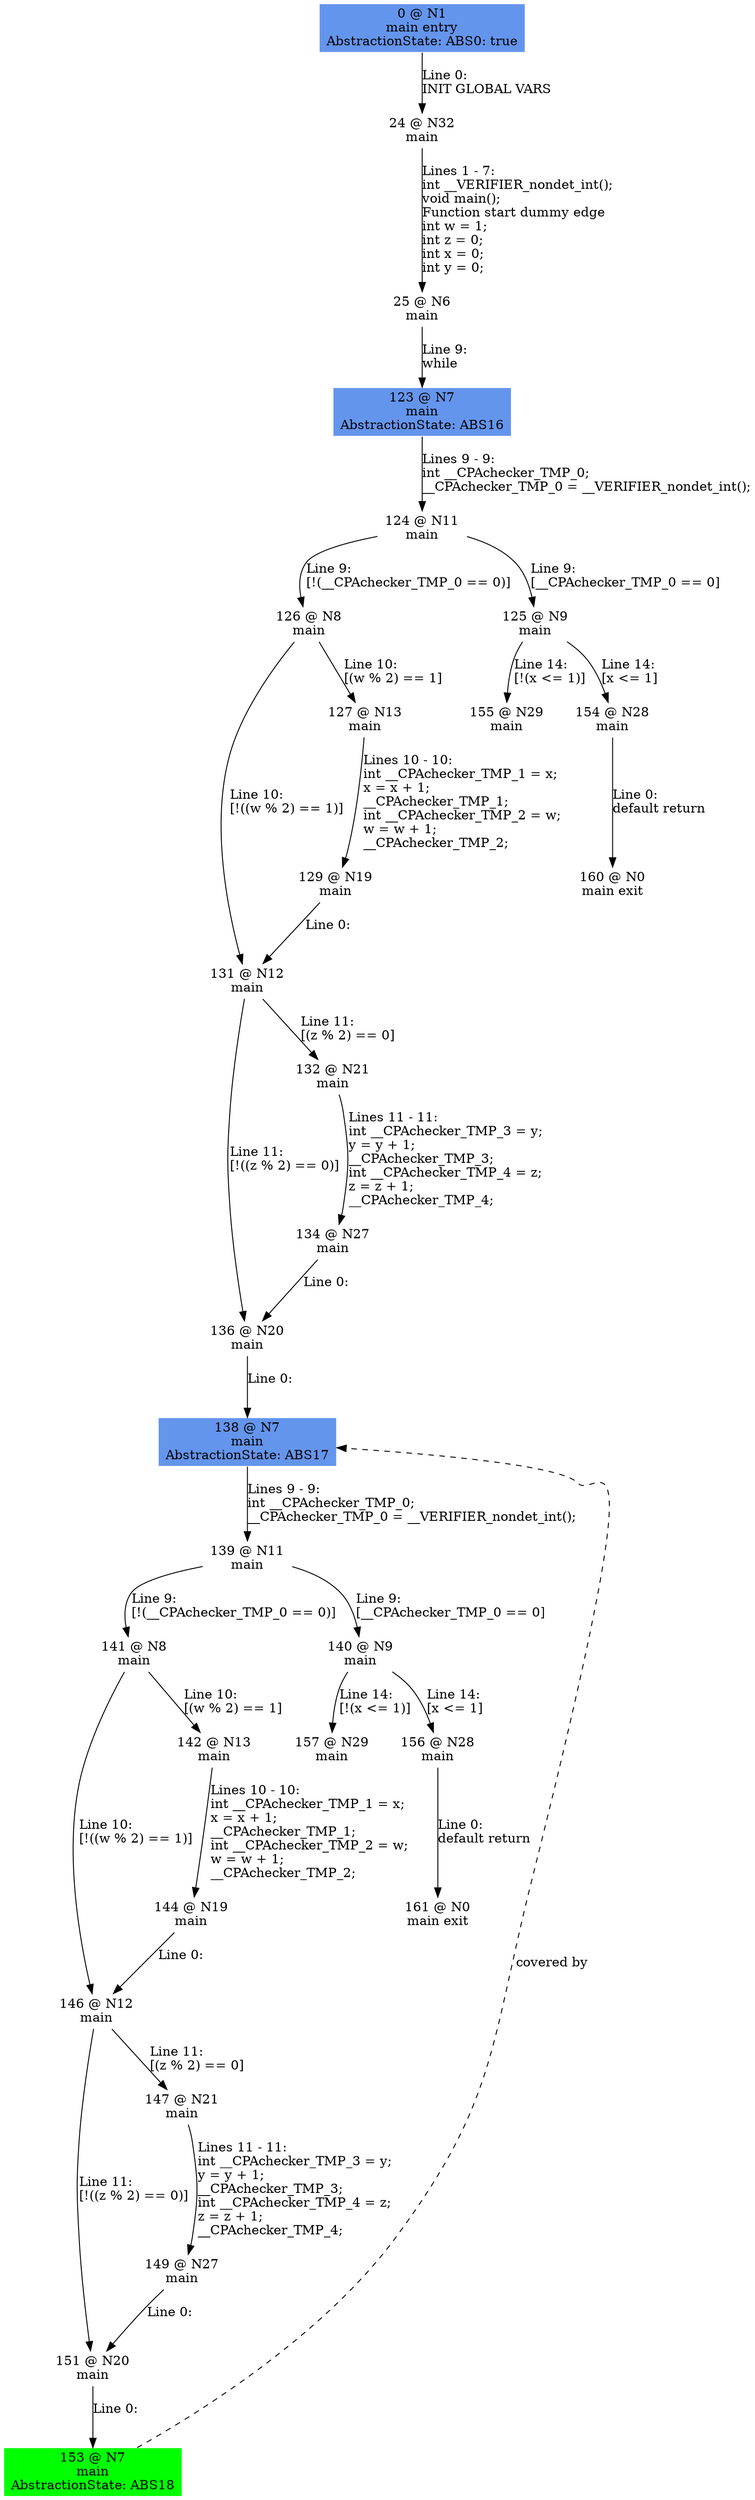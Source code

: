 digraph ARG {
node [style="filled" shape="box" color="white"]
0 [fillcolor="cornflowerblue" label="0 @ N1\nmain entry\nAbstractionState: ABS0: true\n" id="0"]
24 [label="24 @ N32\nmain\n" id="24"]
25 [label="25 @ N6\nmain\n" id="25"]
123 [fillcolor="cornflowerblue" label="123 @ N7\nmain\nAbstractionState: ABS16\n" id="123"]
124 [label="124 @ N11\nmain\n" id="124"]
126 [label="126 @ N8\nmain\n" id="126"]
131 [label="131 @ N12\nmain\n" id="131"]
136 [label="136 @ N20\nmain\n" id="136"]
138 [fillcolor="cornflowerblue" label="138 @ N7\nmain\nAbstractionState: ABS17\n" id="138"]
139 [label="139 @ N11\nmain\n" id="139"]
141 [label="141 @ N8\nmain\n" id="141"]
146 [label="146 @ N12\nmain\n" id="146"]
151 [label="151 @ N20\nmain\n" id="151"]
153 [fillcolor="green" label="153 @ N7\nmain\nAbstractionState: ABS18\n" id="153"]
147 [label="147 @ N21\nmain\n" id="147"]
149 [label="149 @ N27\nmain\n" id="149"]
142 [label="142 @ N13\nmain\n" id="142"]
144 [label="144 @ N19\nmain\n" id="144"]
140 [label="140 @ N9\nmain\n" id="140"]
157 [label="157 @ N29\nmain\n" id="157"]
156 [label="156 @ N28\nmain\n" id="156"]
161 [label="161 @ N0\nmain exit\n" id="161"]
132 [label="132 @ N21\nmain\n" id="132"]
134 [label="134 @ N27\nmain\n" id="134"]
127 [label="127 @ N13\nmain\n" id="127"]
129 [label="129 @ N19\nmain\n" id="129"]
125 [label="125 @ N9\nmain\n" id="125"]
155 [label="155 @ N29\nmain\n" id="155"]
154 [label="154 @ N28\nmain\n" id="154"]
160 [label="160 @ N0\nmain exit\n" id="160"]
0 -> 24 [label="Line 0: \lINIT GLOBAL VARS\l" id="0 -> 24"]
24 -> 25 [label="Lines 1 - 7: \lint __VERIFIER_nondet_int();\lvoid main();\lFunction start dummy edge\lint w = 1;\lint z = 0;\lint x = 0;\lint y = 0;\l" id="24 -> 25"]
25 -> 123 [label="Line 9: \lwhile\l" id="25 -> 123"]
123 -> 124 [label="Lines 9 - 9: \lint __CPAchecker_TMP_0;\l__CPAchecker_TMP_0 = __VERIFIER_nondet_int();\l" id="123 -> 124"]
124 -> 125 [label="Line 9: \l[__CPAchecker_TMP_0 == 0]\l" id="124 -> 125"]
124 -> 126 [label="Line 9: \l[!(__CPAchecker_TMP_0 == 0)]\l" id="124 -> 126"]
126 -> 127 [label="Line 10: \l[(w % 2) == 1]\l" id="126 -> 127"]
126 -> 131 [label="Line 10: \l[!((w % 2) == 1)]\l" id="126 -> 131"]
131 -> 132 [label="Line 11: \l[(z % 2) == 0]\l" id="131 -> 132"]
131 -> 136 [label="Line 11: \l[!((z % 2) == 0)]\l" id="131 -> 136"]
136 -> 138 [label="Line 0: \l\l" id="136 -> 138"]
153 -> 138 [style="dashed" weight="0" label="covered by"]
138 -> 139 [label="Lines 9 - 9: \lint __CPAchecker_TMP_0;\l__CPAchecker_TMP_0 = __VERIFIER_nondet_int();\l" id="138 -> 139"]
139 -> 140 [label="Line 9: \l[__CPAchecker_TMP_0 == 0]\l" id="139 -> 140"]
139 -> 141 [label="Line 9: \l[!(__CPAchecker_TMP_0 == 0)]\l" id="139 -> 141"]
141 -> 142 [label="Line 10: \l[(w % 2) == 1]\l" id="141 -> 142"]
141 -> 146 [label="Line 10: \l[!((w % 2) == 1)]\l" id="141 -> 146"]
146 -> 147 [label="Line 11: \l[(z % 2) == 0]\l" id="146 -> 147"]
146 -> 151 [label="Line 11: \l[!((z % 2) == 0)]\l" id="146 -> 151"]
151 -> 153 [label="Line 0: \l\l" id="151 -> 153"]
147 -> 149 [label="Lines 11 - 11: \lint __CPAchecker_TMP_3 = y;\ly = y + 1;\l__CPAchecker_TMP_3;\lint __CPAchecker_TMP_4 = z;\lz = z + 1;\l__CPAchecker_TMP_4;\l" id="147 -> 149"]
149 -> 151 [label="Line 0: \l\l" id="149 -> 151"]
142 -> 144 [label="Lines 10 - 10: \lint __CPAchecker_TMP_1 = x;\lx = x + 1;\l__CPAchecker_TMP_1;\lint __CPAchecker_TMP_2 = w;\lw = w + 1;\l__CPAchecker_TMP_2;\l" id="142 -> 144"]
144 -> 146 [label="Line 0: \l\l" id="144 -> 146"]
140 -> 156 [label="Line 14: \l[x <= 1]\l" id="140 -> 156"]
140 -> 157 [label="Line 14: \l[!(x <= 1)]\l" id="140 -> 157"]
156 -> 161 [label="Line 0: \ldefault return\l" id="156 -> 161"]
132 -> 134 [label="Lines 11 - 11: \lint __CPAchecker_TMP_3 = y;\ly = y + 1;\l__CPAchecker_TMP_3;\lint __CPAchecker_TMP_4 = z;\lz = z + 1;\l__CPAchecker_TMP_4;\l" id="132 -> 134"]
134 -> 136 [label="Line 0: \l\l" id="134 -> 136"]
127 -> 129 [label="Lines 10 - 10: \lint __CPAchecker_TMP_1 = x;\lx = x + 1;\l__CPAchecker_TMP_1;\lint __CPAchecker_TMP_2 = w;\lw = w + 1;\l__CPAchecker_TMP_2;\l" id="127 -> 129"]
129 -> 131 [label="Line 0: \l\l" id="129 -> 131"]
125 -> 154 [label="Line 14: \l[x <= 1]\l" id="125 -> 154"]
125 -> 155 [label="Line 14: \l[!(x <= 1)]\l" id="125 -> 155"]
154 -> 160 [label="Line 0: \ldefault return\l" id="154 -> 160"]
}
